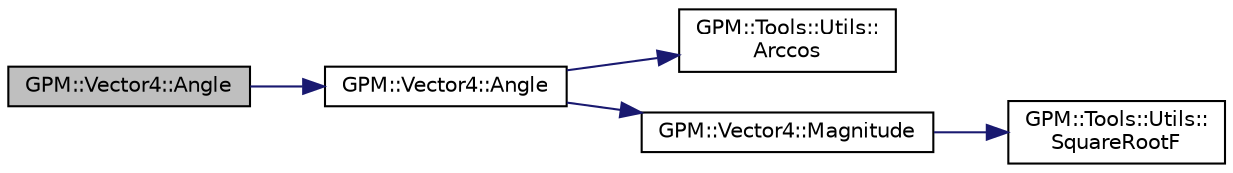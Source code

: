 digraph "GPM::Vector4::Angle"
{
 // INTERACTIVE_SVG=YES
 // LATEX_PDF_SIZE
  edge [fontname="Helvetica",fontsize="10",labelfontname="Helvetica",labelfontsize="10"];
  node [fontname="Helvetica",fontsize="10",shape=record];
  rankdir="LR";
  Node75 [label="GPM::Vector4::Angle",height=0.2,width=0.4,color="black", fillcolor="grey75", style="filled", fontcolor="black",tooltip="Calculate the angle between two vectors in radiant."];
  Node75 -> Node76 [color="midnightblue",fontsize="10",style="solid",fontname="Helvetica"];
  Node76 [label="GPM::Vector4::Angle",height=0.2,width=0.4,color="black", fillcolor="white", style="filled",URL="$struct_g_p_m_1_1_vector4.html#a3654f155d9ca1a07a13ba4e522b857d5",tooltip="Calculate the angle between two vectors in radiant."];
  Node76 -> Node77 [color="midnightblue",fontsize="10",style="solid",fontname="Helvetica"];
  Node77 [label="GPM::Tools::Utils::\lArccos",height=0.2,width=0.4,color="black", fillcolor="white", style="filled",URL="$class_g_p_m_1_1_tools_1_1_utils.html#a4ca49fd87d0bbc3e8e9bb77b81c8066a",tooltip=" "];
  Node76 -> Node78 [color="midnightblue",fontsize="10",style="solid",fontname="Helvetica"];
  Node78 [label="GPM::Vector4::Magnitude",height=0.2,width=0.4,color="black", fillcolor="white", style="filled",URL="$struct_g_p_m_1_1_vector4.html#ae9e4e3e51a8a5131e1e88eaa348ea523",tooltip="Calculate the length of the vector."];
  Node78 -> Node79 [color="midnightblue",fontsize="10",style="solid",fontname="Helvetica"];
  Node79 [label="GPM::Tools::Utils::\lSquareRootF",height=0.2,width=0.4,color="black", fillcolor="white", style="filled",URL="$class_g_p_m_1_1_tools_1_1_utils.html#ac02dd6b4a5f4275ca20e53fdda56f434",tooltip="Return the square root of a numeric value with float precision."];
}

